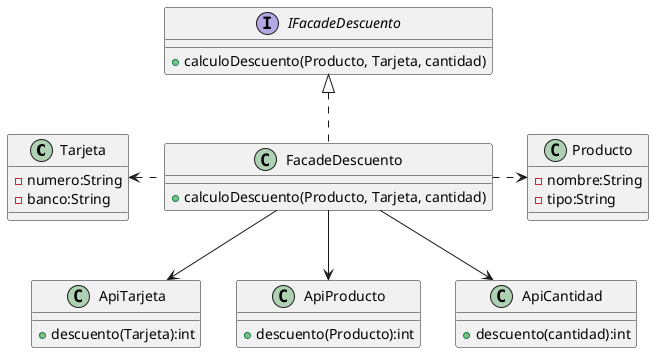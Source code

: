 @startuml

class Tarjeta {
-numero:String
-banco:String
}

class Producto {
-nombre:String
-tipo:String
}

class ApiTarjeta {
+descuento(Tarjeta):int
}

class ApiProducto {
+descuento(Producto):int
}

class ApiCantidad{
+descuento(cantidad):int
}

interface IFacadeDescuento {
+calculoDescuento(Producto, Tarjeta, cantidad)
}

class FacadeDescuento implements IFacadeDescuento {
+calculoDescuento(Producto, Tarjeta, cantidad)
}

FacadeDescuento .l.> Tarjeta
FacadeDescuento .r.> Producto
FacadeDescuento --> ApiProducto
FacadeDescuento --> ApiTarjeta
FacadeDescuento --> ApiCantidad


@enduml